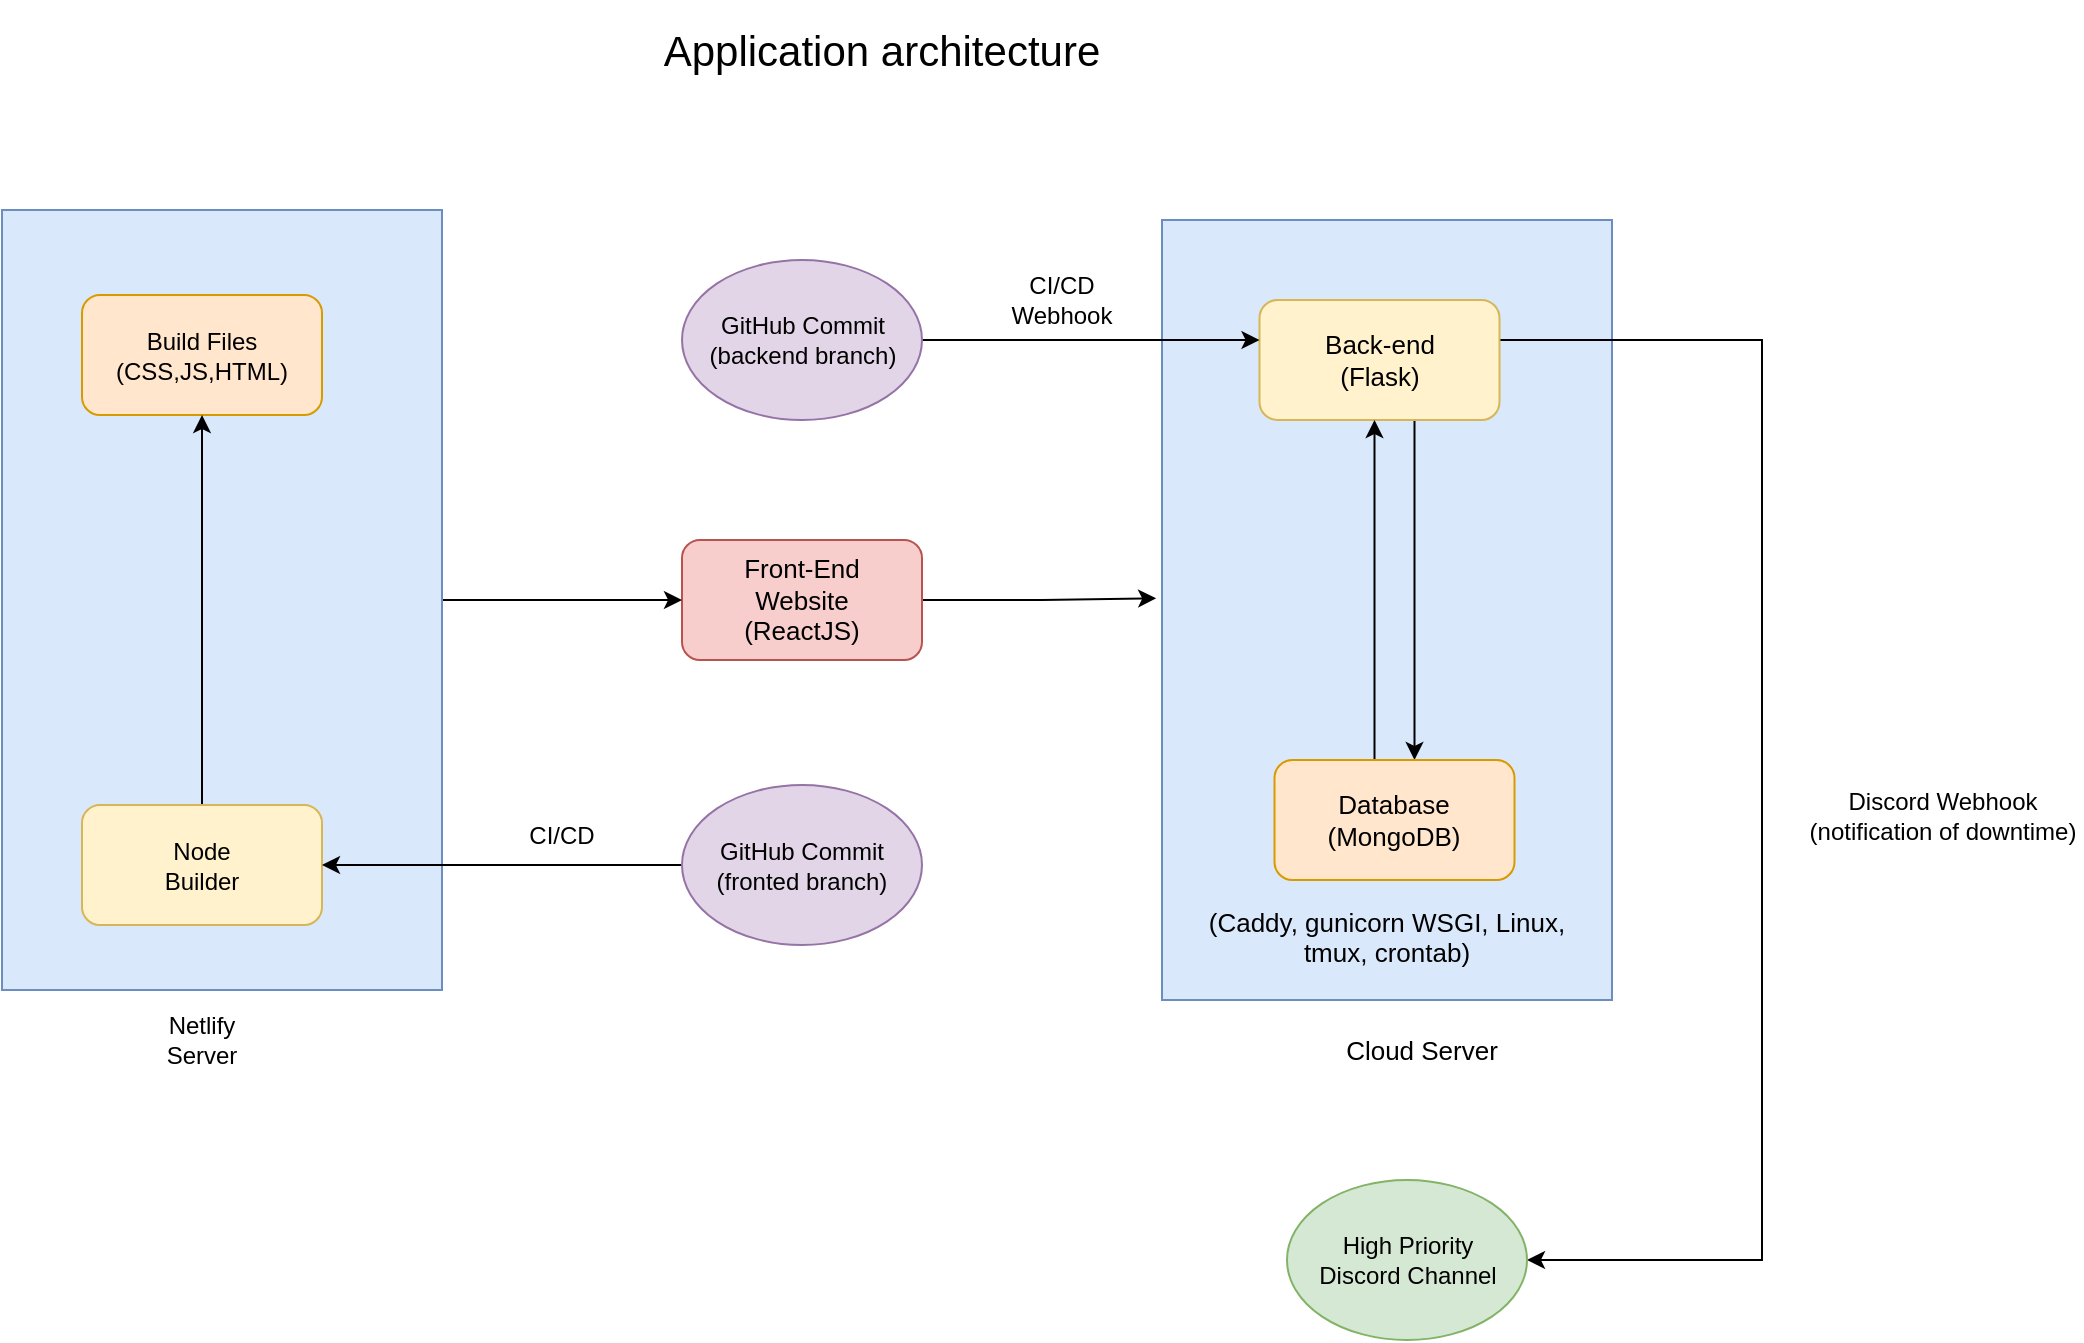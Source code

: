 <mxfile version="15.4.0" type="device"><diagram id="4j7kPV7tXgN3lY_6CYQu" name="Page-1"><mxGraphModel dx="1310" dy="751" grid="1" gridSize="10" guides="1" tooltips="1" connect="1" arrows="1" fold="1" page="1" pageScale="1" pageWidth="1169" pageHeight="827" math="0" shadow="0"><root><mxCell id="0"/><mxCell id="1" parent="0"/><mxCell id="8ejf2moSBe5YA4-ydBXw-34" style="edgeStyle=orthogonalEdgeStyle;rounded=0;orthogonalLoop=1;jettySize=auto;html=1;entryX=-0.013;entryY=0.485;entryDx=0;entryDy=0;entryPerimeter=0;" parent="1" source="fdCmgi0nbAfPZv3Qmsq4-1" target="fdCmgi0nbAfPZv3Qmsq4-2" edge="1"><mxGeometry relative="1" as="geometry"/></mxCell><mxCell id="fdCmgi0nbAfPZv3Qmsq4-1" value="Front-End&lt;br&gt;Website&lt;br style=&quot;font-size: 13px&quot;&gt;(ReactJS)" style="rounded=1;whiteSpace=wrap;html=1;fillColor=#f8cecc;strokeColor=#b85450;fontSize=13;" parent="1" vertex="1"><mxGeometry x="440" y="320" width="120" height="60" as="geometry"/></mxCell><mxCell id="fdCmgi0nbAfPZv3Qmsq4-2" value="&lt;br style=&quot;font-size: 13px;&quot;&gt;&lt;br style=&quot;font-size: 13px;&quot;&gt;&lt;br style=&quot;font-size: 13px;&quot;&gt;&lt;br style=&quot;font-size: 13px;&quot;&gt;&lt;br style=&quot;font-size: 13px;&quot;&gt;&lt;br style=&quot;font-size: 13px;&quot;&gt;&lt;br style=&quot;font-size: 13px;&quot;&gt;&lt;br style=&quot;font-size: 13px;&quot;&gt;&lt;br style=&quot;font-size: 13px;&quot;&gt;&lt;br style=&quot;font-size: 13px;&quot;&gt;&lt;br style=&quot;font-size: 13px;&quot;&gt;&lt;br style=&quot;font-size: 13px;&quot;&gt;&lt;br style=&quot;font-size: 13px;&quot;&gt;&lt;br style=&quot;font-size: 13px;&quot;&gt;&lt;br style=&quot;font-size: 13px;&quot;&gt;&lt;br style=&quot;font-size: 13px;&quot;&gt;&lt;br style=&quot;font-size: 13px;&quot;&gt;&lt;br style=&quot;font-size: 13px;&quot;&gt;&lt;br style=&quot;font-size: 13px;&quot;&gt;&lt;br style=&quot;font-size: 13px;&quot;&gt;&lt;br style=&quot;font-size: 13px;&quot;&gt;(Caddy, gunicorn WSGI, Linux,&lt;br style=&quot;font-size: 13px;&quot;&gt;tmux, crontab)" style="rounded=0;whiteSpace=wrap;html=1;fillColor=#dae8fc;strokeColor=#6c8ebf;fontSize=13;" parent="1" vertex="1"><mxGeometry x="680" y="160" width="225" height="390" as="geometry"/></mxCell><mxCell id="8ejf2moSBe5YA4-ydBXw-15" style="edgeStyle=orthogonalEdgeStyle;rounded=0;orthogonalLoop=1;jettySize=auto;html=1;" parent="1" source="fdCmgi0nbAfPZv3Qmsq4-3" target="fdCmgi0nbAfPZv3Qmsq4-4" edge="1"><mxGeometry relative="1" as="geometry"><Array as="points"><mxPoint x="806.25" y="350"/><mxPoint x="806.25" y="350"/></Array></mxGeometry></mxCell><mxCell id="8ejf2moSBe5YA4-ydBXw-44" style="edgeStyle=orthogonalEdgeStyle;rounded=0;orthogonalLoop=1;jettySize=auto;html=1;entryX=1;entryY=0.5;entryDx=0;entryDy=0;" parent="1" source="fdCmgi0nbAfPZv3Qmsq4-3" target="8ejf2moSBe5YA4-ydBXw-42" edge="1"><mxGeometry relative="1" as="geometry"><mxPoint x="980" y="680" as="targetPoint"/><Array as="points"><mxPoint x="980" y="220"/><mxPoint x="980" y="680"/></Array></mxGeometry></mxCell><mxCell id="fdCmgi0nbAfPZv3Qmsq4-3" value="Back-end&lt;br style=&quot;font-size: 13px;&quot;&gt;(Flask)" style="rounded=1;whiteSpace=wrap;html=1;fillColor=#fff2cc;strokeColor=#d6b656;fontSize=13;" parent="1" vertex="1"><mxGeometry x="728.75" y="200" width="120" height="60" as="geometry"/></mxCell><mxCell id="8ejf2moSBe5YA4-ydBXw-12" style="edgeStyle=orthogonalEdgeStyle;rounded=0;orthogonalLoop=1;jettySize=auto;html=1;" parent="1" source="fdCmgi0nbAfPZv3Qmsq4-4" target="fdCmgi0nbAfPZv3Qmsq4-3" edge="1"><mxGeometry relative="1" as="geometry"><Array as="points"><mxPoint x="786.25" y="350"/><mxPoint x="786.25" y="350"/></Array></mxGeometry></mxCell><mxCell id="fdCmgi0nbAfPZv3Qmsq4-4" value="Database&lt;br style=&quot;font-size: 13px&quot;&gt;(MongoDB)" style="rounded=1;whiteSpace=wrap;html=1;fillColor=#ffe6cc;strokeColor=#d79b00;fontSize=13;" parent="1" vertex="1"><mxGeometry x="736.25" y="430" width="120" height="60" as="geometry"/></mxCell><mxCell id="fdCmgi0nbAfPZv3Qmsq4-12" value="Cloud Server" style="text;html=1;strokeColor=none;fillColor=none;align=center;verticalAlign=middle;whiteSpace=wrap;rounded=0;fontSize=13;" parent="1" vertex="1"><mxGeometry x="770" y="560" width="80" height="30" as="geometry"/></mxCell><mxCell id="fdCmgi0nbAfPZv3Qmsq4-15" value="&lt;font style=&quot;font-size: 21px&quot;&gt;Application architecture&lt;/font&gt;" style="text;html=1;strokeColor=none;fillColor=none;align=center;verticalAlign=middle;whiteSpace=wrap;rounded=0;fontColor=#000000;fontSize=13;" parent="1" vertex="1"><mxGeometry x="410" y="50" width="260" height="50" as="geometry"/></mxCell><mxCell id="8ejf2moSBe5YA4-ydBXw-33" style="edgeStyle=orthogonalEdgeStyle;rounded=0;orthogonalLoop=1;jettySize=auto;html=1;entryX=0;entryY=0.5;entryDx=0;entryDy=0;" parent="1" source="8ejf2moSBe5YA4-ydBXw-1" target="fdCmgi0nbAfPZv3Qmsq4-1" edge="1"><mxGeometry relative="1" as="geometry"/></mxCell><mxCell id="8ejf2moSBe5YA4-ydBXw-1" value="" style="rounded=0;whiteSpace=wrap;html=1;fillColor=#dae8fc;strokeColor=#6c8ebf;" parent="1" vertex="1"><mxGeometry x="100" y="155" width="220" height="390" as="geometry"/></mxCell><mxCell id="8ejf2moSBe5YA4-ydBXw-2" value="" style="rounded=1;whiteSpace=wrap;html=1;fillColor=#ffe6cc;strokeColor=#d79b00;" parent="1" vertex="1"><mxGeometry x="140" y="197.5" width="120" height="60" as="geometry"/></mxCell><mxCell id="8ejf2moSBe5YA4-ydBXw-10" style="edgeStyle=orthogonalEdgeStyle;rounded=0;orthogonalLoop=1;jettySize=auto;html=1;entryX=0.5;entryY=1;entryDx=0;entryDy=0;" parent="1" source="8ejf2moSBe5YA4-ydBXw-3" target="8ejf2moSBe5YA4-ydBXw-2" edge="1"><mxGeometry relative="1" as="geometry"/></mxCell><mxCell id="8ejf2moSBe5YA4-ydBXw-3" value="" style="rounded=1;whiteSpace=wrap;html=1;fillColor=#fff2cc;strokeColor=#d6b656;" parent="1" vertex="1"><mxGeometry x="140" y="452.5" width="120" height="60" as="geometry"/></mxCell><mxCell id="8ejf2moSBe5YA4-ydBXw-4" value="Build Files (CSS,JS,HTML)" style="text;html=1;strokeColor=none;fillColor=none;align=center;verticalAlign=middle;whiteSpace=wrap;rounded=0;" parent="1" vertex="1"><mxGeometry x="170" y="212.5" width="60" height="30" as="geometry"/></mxCell><mxCell id="8ejf2moSBe5YA4-ydBXw-5" value="Node Builder" style="text;html=1;strokeColor=none;fillColor=none;align=center;verticalAlign=middle;whiteSpace=wrap;rounded=0;" parent="1" vertex="1"><mxGeometry x="170" y="467.5" width="60" height="30" as="geometry"/></mxCell><mxCell id="8ejf2moSBe5YA4-ydBXw-8" value="Netlify Server" style="text;html=1;strokeColor=none;fillColor=none;align=center;verticalAlign=middle;whiteSpace=wrap;rounded=0;" parent="1" vertex="1"><mxGeometry x="170" y="560" width="60" height="20" as="geometry"/></mxCell><mxCell id="OGPofxgpzH6Ls0MSmMdG-2" style="edgeStyle=orthogonalEdgeStyle;rounded=0;orthogonalLoop=1;jettySize=auto;html=1;entryX=1;entryY=0.5;entryDx=0;entryDy=0;" edge="1" parent="1" source="8ejf2moSBe5YA4-ydBXw-36" target="8ejf2moSBe5YA4-ydBXw-3"><mxGeometry relative="1" as="geometry"/></mxCell><mxCell id="8ejf2moSBe5YA4-ydBXw-36" value="" style="ellipse;whiteSpace=wrap;html=1;fillColor=#e1d5e7;strokeColor=#9673a6;" parent="1" vertex="1"><mxGeometry x="440" y="442.5" width="120" height="80" as="geometry"/></mxCell><mxCell id="8ejf2moSBe5YA4-ydBXw-53" style="edgeStyle=orthogonalEdgeStyle;rounded=0;orthogonalLoop=1;jettySize=auto;html=1;" parent="1" source="8ejf2moSBe5YA4-ydBXw-37" target="fdCmgi0nbAfPZv3Qmsq4-3" edge="1"><mxGeometry relative="1" as="geometry"><Array as="points"><mxPoint x="700" y="220"/><mxPoint x="700" y="220"/></Array></mxGeometry></mxCell><mxCell id="8ejf2moSBe5YA4-ydBXw-37" value="" style="ellipse;whiteSpace=wrap;html=1;fillColor=#e1d5e7;strokeColor=#9673a6;" parent="1" vertex="1"><mxGeometry x="440" y="180" width="120" height="80" as="geometry"/></mxCell><mxCell id="8ejf2moSBe5YA4-ydBXw-42" value="" style="ellipse;whiteSpace=wrap;html=1;fillColor=#d5e8d4;strokeColor=#82b366;" parent="1" vertex="1"><mxGeometry x="742.5" y="640" width="120" height="80" as="geometry"/></mxCell><mxCell id="8ejf2moSBe5YA4-ydBXw-43" value="High Priority Discord Channel" style="text;html=1;strokeColor=none;fillColor=none;align=center;verticalAlign=middle;whiteSpace=wrap;rounded=0;" parent="1" vertex="1"><mxGeometry x="755.63" y="665" width="93.75" height="30" as="geometry"/></mxCell><mxCell id="8ejf2moSBe5YA4-ydBXw-46" value="Discord Webhook (notification of downtime)" style="text;html=1;strokeColor=none;fillColor=none;align=center;verticalAlign=middle;whiteSpace=wrap;rounded=0;rotation=0;" parent="1" vertex="1"><mxGeometry x="1001" y="445" width="139" height="25" as="geometry"/></mxCell><mxCell id="8ejf2moSBe5YA4-ydBXw-48" value="GitHub Commit&lt;br&gt;(backend branch)" style="text;html=1;strokeColor=none;fillColor=none;align=center;verticalAlign=middle;whiteSpace=wrap;rounded=0;" parent="1" vertex="1"><mxGeometry x="447.5" y="201.25" width="105" height="37.5" as="geometry"/></mxCell><mxCell id="8ejf2moSBe5YA4-ydBXw-49" value="CI/CD Webhook" style="text;html=1;strokeColor=none;fillColor=none;align=center;verticalAlign=middle;whiteSpace=wrap;rounded=0;" parent="1" vertex="1"><mxGeometry x="600" y="185" width="60" height="30" as="geometry"/></mxCell><mxCell id="8ejf2moSBe5YA4-ydBXw-50" value="GitHub Commit&lt;br&gt;(fronted branch)" style="text;html=1;strokeColor=none;fillColor=none;align=center;verticalAlign=middle;whiteSpace=wrap;rounded=0;" parent="1" vertex="1"><mxGeometry x="455" y="461.25" width="90" height="42.5" as="geometry"/></mxCell><mxCell id="8ejf2moSBe5YA4-ydBXw-52" value="CI/CD" style="text;html=1;strokeColor=none;fillColor=none;align=center;verticalAlign=middle;whiteSpace=wrap;rounded=0;" parent="1" vertex="1"><mxGeometry x="350" y="452.5" width="60" height="30" as="geometry"/></mxCell></root></mxGraphModel></diagram></mxfile>